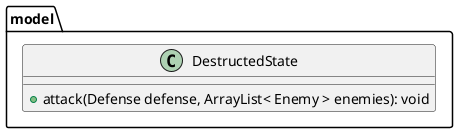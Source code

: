 @startuml
'https://plantuml.com/class-diagram
package model {
    class DestructedState {
        + attack(Defense defense, ArrayList< Enemy > enemies): void
    }
}

@enduml